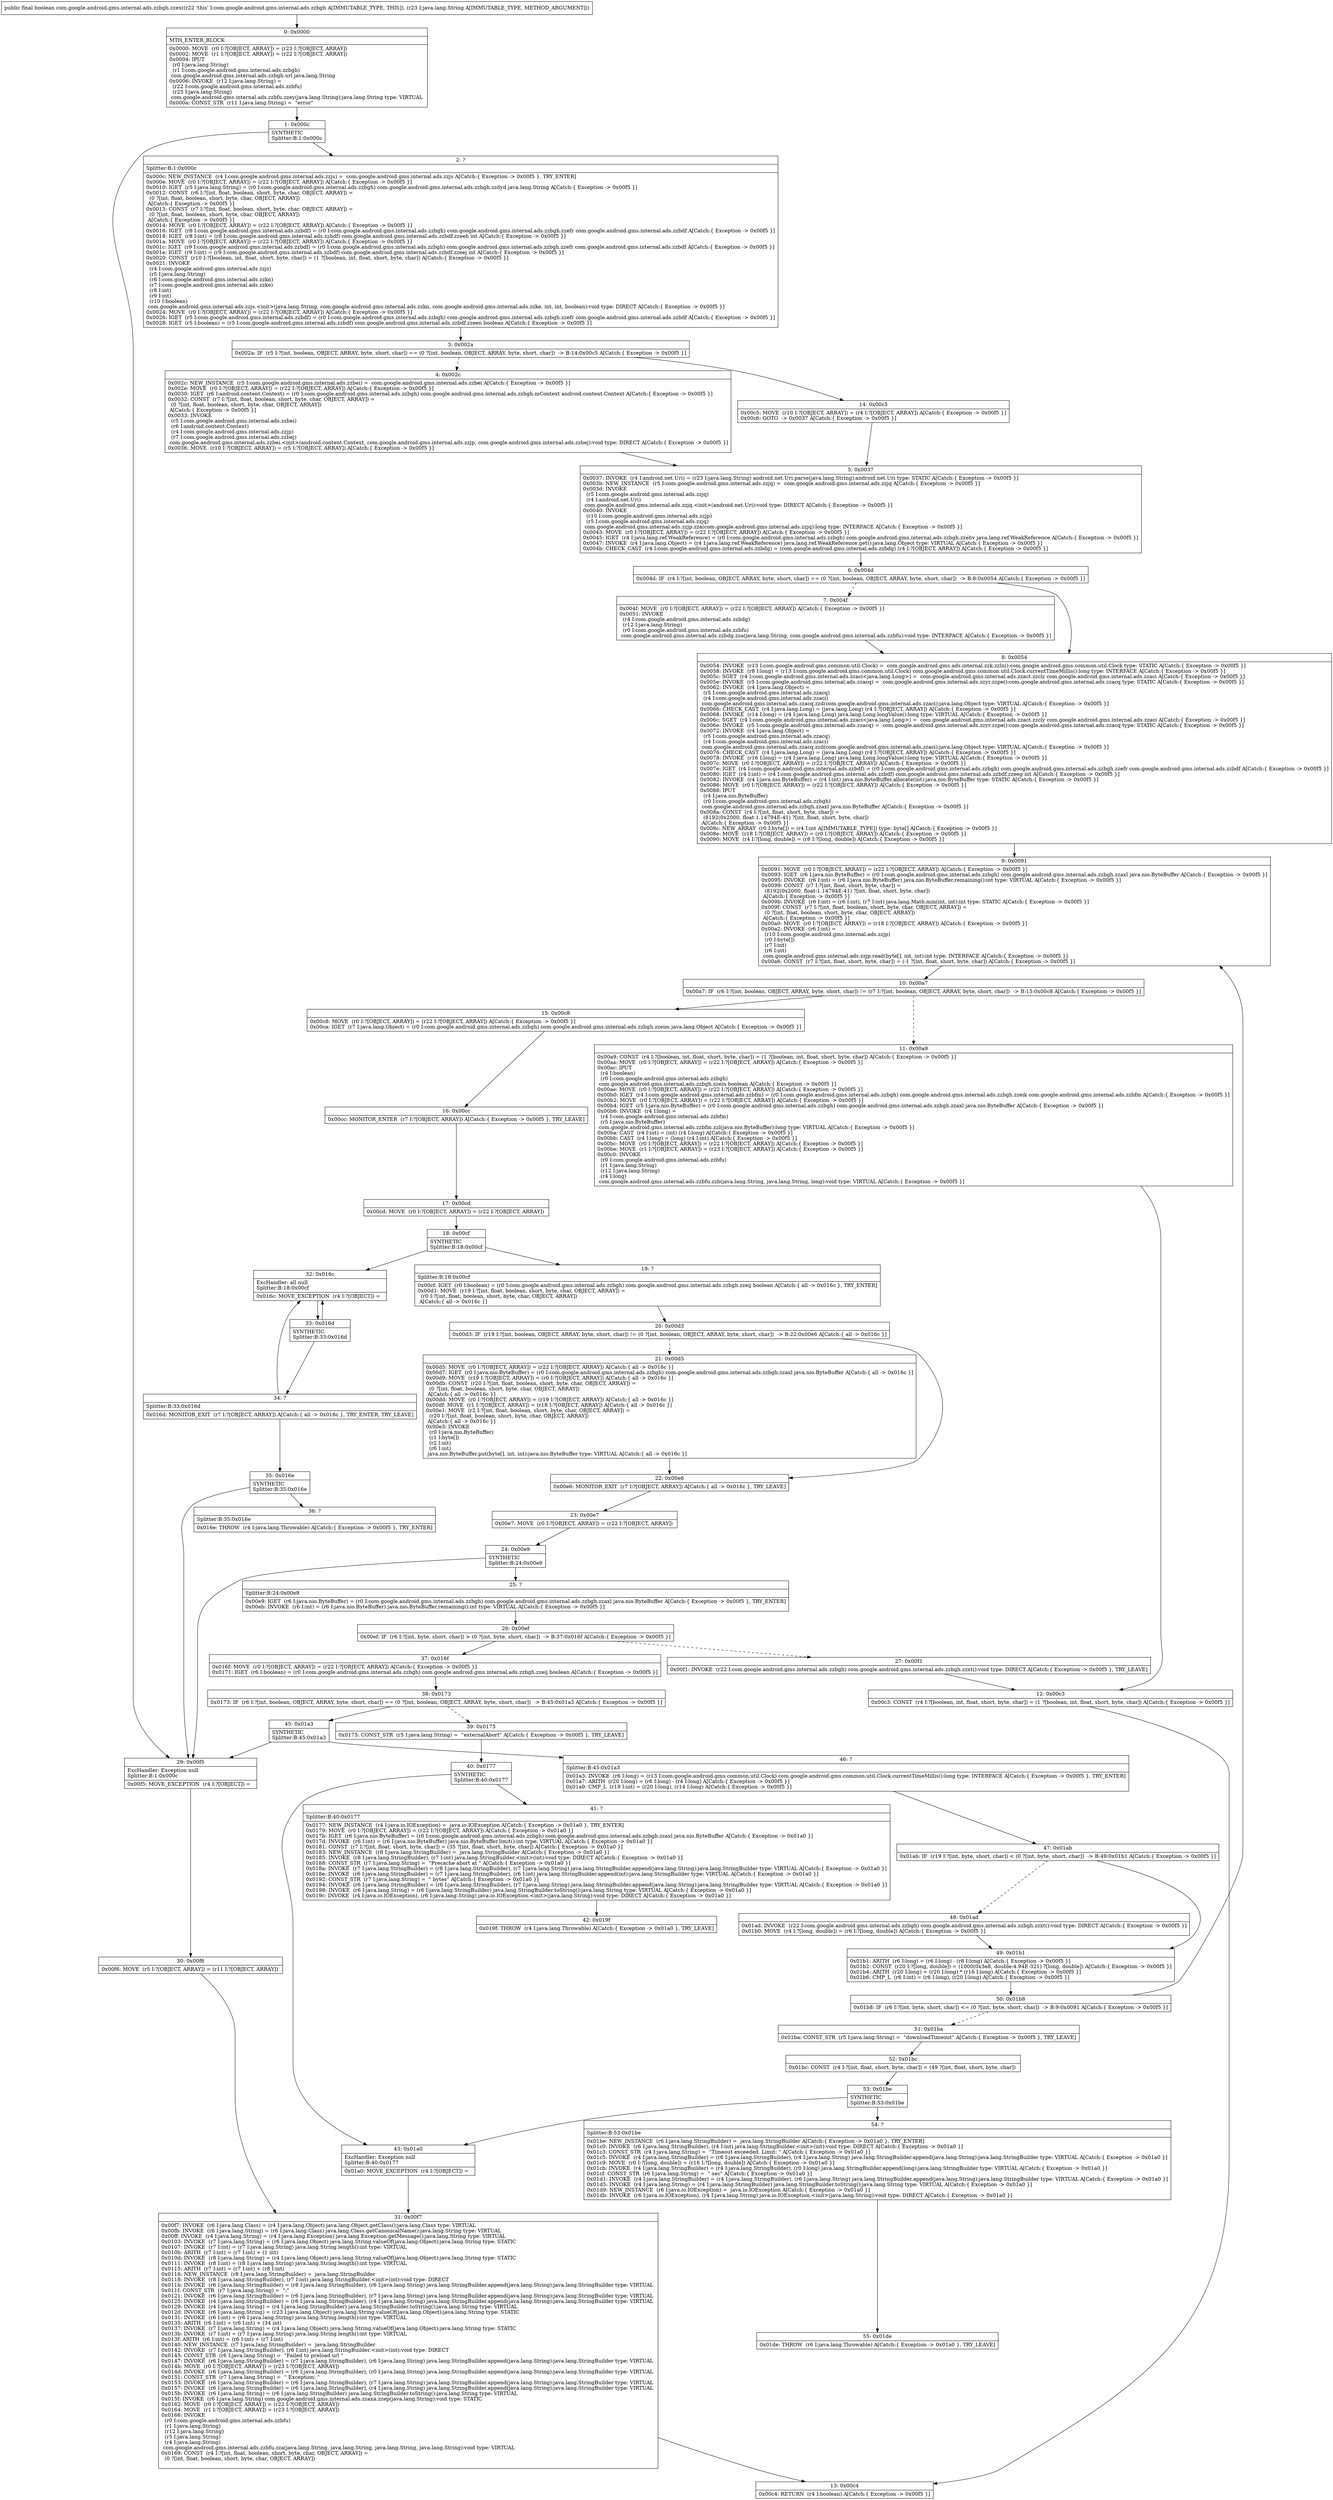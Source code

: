 digraph "CFG forcom.google.android.gms.internal.ads.zzbgh.zzex(Ljava\/lang\/String;)Z" {
Node_0 [shape=record,label="{0\:\ 0x0000|MTH_ENTER_BLOCK\l|0x0000: MOVE  (r0 I:?[OBJECT, ARRAY]) = (r23 I:?[OBJECT, ARRAY]) \l0x0002: MOVE  (r1 I:?[OBJECT, ARRAY]) = (r22 I:?[OBJECT, ARRAY]) \l0x0004: IPUT  \l  (r0 I:java.lang.String)\l  (r1 I:com.google.android.gms.internal.ads.zzbgh)\l com.google.android.gms.internal.ads.zzbgh.url java.lang.String \l0x0006: INVOKE  (r12 I:java.lang.String) = \l  (r22 I:com.google.android.gms.internal.ads.zzbfu)\l  (r23 I:java.lang.String)\l com.google.android.gms.internal.ads.zzbfu.zzey(java.lang.String):java.lang.String type: VIRTUAL \l0x000a: CONST_STR  (r11 I:java.lang.String) =  \"error\" \l}"];
Node_1 [shape=record,label="{1\:\ 0x000c|SYNTHETIC\lSplitter:B:1:0x000c\l}"];
Node_2 [shape=record,label="{2\:\ ?|Splitter:B:1:0x000c\l|0x000c: NEW_INSTANCE  (r4 I:com.google.android.gms.internal.ads.zzjs) =  com.google.android.gms.internal.ads.zzjs A[Catch:\{ Exception \-\> 0x00f5 \}, TRY_ENTER]\l0x000e: MOVE  (r0 I:?[OBJECT, ARRAY]) = (r22 I:?[OBJECT, ARRAY]) A[Catch:\{ Exception \-\> 0x00f5 \}]\l0x0010: IGET  (r5 I:java.lang.String) = (r0 I:com.google.android.gms.internal.ads.zzbgh) com.google.android.gms.internal.ads.zzbgh.zzdyd java.lang.String A[Catch:\{ Exception \-\> 0x00f5 \}]\l0x0012: CONST  (r6 I:?[int, float, boolean, short, byte, char, OBJECT, ARRAY]) = \l  (0 ?[int, float, boolean, short, byte, char, OBJECT, ARRAY])\l A[Catch:\{ Exception \-\> 0x00f5 \}]\l0x0013: CONST  (r7 I:?[int, float, boolean, short, byte, char, OBJECT, ARRAY]) = \l  (0 ?[int, float, boolean, short, byte, char, OBJECT, ARRAY])\l A[Catch:\{ Exception \-\> 0x00f5 \}]\l0x0014: MOVE  (r0 I:?[OBJECT, ARRAY]) = (r22 I:?[OBJECT, ARRAY]) A[Catch:\{ Exception \-\> 0x00f5 \}]\l0x0016: IGET  (r8 I:com.google.android.gms.internal.ads.zzbdf) = (r0 I:com.google.android.gms.internal.ads.zzbgh) com.google.android.gms.internal.ads.zzbgh.zzefr com.google.android.gms.internal.ads.zzbdf A[Catch:\{ Exception \-\> 0x00f5 \}]\l0x0018: IGET  (r8 I:int) = (r8 I:com.google.android.gms.internal.ads.zzbdf) com.google.android.gms.internal.ads.zzbdf.zzeeh int A[Catch:\{ Exception \-\> 0x00f5 \}]\l0x001a: MOVE  (r0 I:?[OBJECT, ARRAY]) = (r22 I:?[OBJECT, ARRAY]) A[Catch:\{ Exception \-\> 0x00f5 \}]\l0x001c: IGET  (r9 I:com.google.android.gms.internal.ads.zzbdf) = (r0 I:com.google.android.gms.internal.ads.zzbgh) com.google.android.gms.internal.ads.zzbgh.zzefr com.google.android.gms.internal.ads.zzbdf A[Catch:\{ Exception \-\> 0x00f5 \}]\l0x001e: IGET  (r9 I:int) = (r9 I:com.google.android.gms.internal.ads.zzbdf) com.google.android.gms.internal.ads.zzbdf.zzeej int A[Catch:\{ Exception \-\> 0x00f5 \}]\l0x0020: CONST  (r10 I:?[boolean, int, float, short, byte, char]) = (1 ?[boolean, int, float, short, byte, char]) A[Catch:\{ Exception \-\> 0x00f5 \}]\l0x0021: INVOKE  \l  (r4 I:com.google.android.gms.internal.ads.zzjs)\l  (r5 I:java.lang.String)\l  (r6 I:com.google.android.gms.internal.ads.zzkn)\l  (r7 I:com.google.android.gms.internal.ads.zzke)\l  (r8 I:int)\l  (r9 I:int)\l  (r10 I:boolean)\l com.google.android.gms.internal.ads.zzjs.\<init\>(java.lang.String, com.google.android.gms.internal.ads.zzkn, com.google.android.gms.internal.ads.zzke, int, int, boolean):void type: DIRECT A[Catch:\{ Exception \-\> 0x00f5 \}]\l0x0024: MOVE  (r0 I:?[OBJECT, ARRAY]) = (r22 I:?[OBJECT, ARRAY]) A[Catch:\{ Exception \-\> 0x00f5 \}]\l0x0026: IGET  (r5 I:com.google.android.gms.internal.ads.zzbdf) = (r0 I:com.google.android.gms.internal.ads.zzbgh) com.google.android.gms.internal.ads.zzbgh.zzefr com.google.android.gms.internal.ads.zzbdf A[Catch:\{ Exception \-\> 0x00f5 \}]\l0x0028: IGET  (r5 I:boolean) = (r5 I:com.google.android.gms.internal.ads.zzbdf) com.google.android.gms.internal.ads.zzbdf.zzeen boolean A[Catch:\{ Exception \-\> 0x00f5 \}]\l}"];
Node_3 [shape=record,label="{3\:\ 0x002a|0x002a: IF  (r5 I:?[int, boolean, OBJECT, ARRAY, byte, short, char]) == (0 ?[int, boolean, OBJECT, ARRAY, byte, short, char])  \-\> B:14:0x00c5 A[Catch:\{ Exception \-\> 0x00f5 \}]\l}"];
Node_4 [shape=record,label="{4\:\ 0x002c|0x002c: NEW_INSTANCE  (r5 I:com.google.android.gms.internal.ads.zzbei) =  com.google.android.gms.internal.ads.zzbei A[Catch:\{ Exception \-\> 0x00f5 \}]\l0x002e: MOVE  (r0 I:?[OBJECT, ARRAY]) = (r22 I:?[OBJECT, ARRAY]) A[Catch:\{ Exception \-\> 0x00f5 \}]\l0x0030: IGET  (r6 I:android.content.Context) = (r0 I:com.google.android.gms.internal.ads.zzbgh) com.google.android.gms.internal.ads.zzbgh.mContext android.content.Context A[Catch:\{ Exception \-\> 0x00f5 \}]\l0x0032: CONST  (r7 I:?[int, float, boolean, short, byte, char, OBJECT, ARRAY]) = \l  (0 ?[int, float, boolean, short, byte, char, OBJECT, ARRAY])\l A[Catch:\{ Exception \-\> 0x00f5 \}]\l0x0033: INVOKE  \l  (r5 I:com.google.android.gms.internal.ads.zzbei)\l  (r6 I:android.content.Context)\l  (r4 I:com.google.android.gms.internal.ads.zzjp)\l  (r7 I:com.google.android.gms.internal.ads.zzbej)\l com.google.android.gms.internal.ads.zzbei.\<init\>(android.content.Context, com.google.android.gms.internal.ads.zzjp, com.google.android.gms.internal.ads.zzbej):void type: DIRECT A[Catch:\{ Exception \-\> 0x00f5 \}]\l0x0036: MOVE  (r10 I:?[OBJECT, ARRAY]) = (r5 I:?[OBJECT, ARRAY]) A[Catch:\{ Exception \-\> 0x00f5 \}]\l}"];
Node_5 [shape=record,label="{5\:\ 0x0037|0x0037: INVOKE  (r4 I:android.net.Uri) = (r23 I:java.lang.String) android.net.Uri.parse(java.lang.String):android.net.Uri type: STATIC A[Catch:\{ Exception \-\> 0x00f5 \}]\l0x003b: NEW_INSTANCE  (r5 I:com.google.android.gms.internal.ads.zzjq) =  com.google.android.gms.internal.ads.zzjq A[Catch:\{ Exception \-\> 0x00f5 \}]\l0x003d: INVOKE  \l  (r5 I:com.google.android.gms.internal.ads.zzjq)\l  (r4 I:android.net.Uri)\l com.google.android.gms.internal.ads.zzjq.\<init\>(android.net.Uri):void type: DIRECT A[Catch:\{ Exception \-\> 0x00f5 \}]\l0x0040: INVOKE  \l  (r10 I:com.google.android.gms.internal.ads.zzjp)\l  (r5 I:com.google.android.gms.internal.ads.zzjq)\l com.google.android.gms.internal.ads.zzjp.zza(com.google.android.gms.internal.ads.zzjq):long type: INTERFACE A[Catch:\{ Exception \-\> 0x00f5 \}]\l0x0043: MOVE  (r0 I:?[OBJECT, ARRAY]) = (r22 I:?[OBJECT, ARRAY]) A[Catch:\{ Exception \-\> 0x00f5 \}]\l0x0045: IGET  (r4 I:java.lang.ref.WeakReference) = (r0 I:com.google.android.gms.internal.ads.zzbgh) com.google.android.gms.internal.ads.zzbgh.zzehv java.lang.ref.WeakReference A[Catch:\{ Exception \-\> 0x00f5 \}]\l0x0047: INVOKE  (r4 I:java.lang.Object) = (r4 I:java.lang.ref.WeakReference) java.lang.ref.WeakReference.get():java.lang.Object type: VIRTUAL A[Catch:\{ Exception \-\> 0x00f5 \}]\l0x004b: CHECK_CAST  (r4 I:com.google.android.gms.internal.ads.zzbdg) = (com.google.android.gms.internal.ads.zzbdg) (r4 I:?[OBJECT, ARRAY]) A[Catch:\{ Exception \-\> 0x00f5 \}]\l}"];
Node_6 [shape=record,label="{6\:\ 0x004d|0x004d: IF  (r4 I:?[int, boolean, OBJECT, ARRAY, byte, short, char]) == (0 ?[int, boolean, OBJECT, ARRAY, byte, short, char])  \-\> B:8:0x0054 A[Catch:\{ Exception \-\> 0x00f5 \}]\l}"];
Node_7 [shape=record,label="{7\:\ 0x004f|0x004f: MOVE  (r0 I:?[OBJECT, ARRAY]) = (r22 I:?[OBJECT, ARRAY]) A[Catch:\{ Exception \-\> 0x00f5 \}]\l0x0051: INVOKE  \l  (r4 I:com.google.android.gms.internal.ads.zzbdg)\l  (r12 I:java.lang.String)\l  (r0 I:com.google.android.gms.internal.ads.zzbfu)\l com.google.android.gms.internal.ads.zzbdg.zza(java.lang.String, com.google.android.gms.internal.ads.zzbfu):void type: INTERFACE A[Catch:\{ Exception \-\> 0x00f5 \}]\l}"];
Node_8 [shape=record,label="{8\:\ 0x0054|0x0054: INVOKE  (r13 I:com.google.android.gms.common.util.Clock) =  com.google.android.gms.ads.internal.zzk.zzln():com.google.android.gms.common.util.Clock type: STATIC A[Catch:\{ Exception \-\> 0x00f5 \}]\l0x0058: INVOKE  (r8 I:long) = (r13 I:com.google.android.gms.common.util.Clock) com.google.android.gms.common.util.Clock.currentTimeMillis():long type: INTERFACE A[Catch:\{ Exception \-\> 0x00f5 \}]\l0x005c: SGET  (r4 I:com.google.android.gms.internal.ads.zzaci\<java.lang.Long\>) =  com.google.android.gms.internal.ads.zzact.zzclz com.google.android.gms.internal.ads.zzaci A[Catch:\{ Exception \-\> 0x00f5 \}]\l0x005e: INVOKE  (r5 I:com.google.android.gms.internal.ads.zzacq) =  com.google.android.gms.internal.ads.zzyr.zzpe():com.google.android.gms.internal.ads.zzacq type: STATIC A[Catch:\{ Exception \-\> 0x00f5 \}]\l0x0062: INVOKE  (r4 I:java.lang.Object) = \l  (r5 I:com.google.android.gms.internal.ads.zzacq)\l  (r4 I:com.google.android.gms.internal.ads.zzaci)\l com.google.android.gms.internal.ads.zzacq.zzd(com.google.android.gms.internal.ads.zzaci):java.lang.Object type: VIRTUAL A[Catch:\{ Exception \-\> 0x00f5 \}]\l0x0066: CHECK_CAST  (r4 I:java.lang.Long) = (java.lang.Long) (r4 I:?[OBJECT, ARRAY]) A[Catch:\{ Exception \-\> 0x00f5 \}]\l0x0068: INVOKE  (r14 I:long) = (r4 I:java.lang.Long) java.lang.Long.longValue():long type: VIRTUAL A[Catch:\{ Exception \-\> 0x00f5 \}]\l0x006c: SGET  (r4 I:com.google.android.gms.internal.ads.zzaci\<java.lang.Long\>) =  com.google.android.gms.internal.ads.zzact.zzcly com.google.android.gms.internal.ads.zzaci A[Catch:\{ Exception \-\> 0x00f5 \}]\l0x006e: INVOKE  (r5 I:com.google.android.gms.internal.ads.zzacq) =  com.google.android.gms.internal.ads.zzyr.zzpe():com.google.android.gms.internal.ads.zzacq type: STATIC A[Catch:\{ Exception \-\> 0x00f5 \}]\l0x0072: INVOKE  (r4 I:java.lang.Object) = \l  (r5 I:com.google.android.gms.internal.ads.zzacq)\l  (r4 I:com.google.android.gms.internal.ads.zzaci)\l com.google.android.gms.internal.ads.zzacq.zzd(com.google.android.gms.internal.ads.zzaci):java.lang.Object type: VIRTUAL A[Catch:\{ Exception \-\> 0x00f5 \}]\l0x0076: CHECK_CAST  (r4 I:java.lang.Long) = (java.lang.Long) (r4 I:?[OBJECT, ARRAY]) A[Catch:\{ Exception \-\> 0x00f5 \}]\l0x0078: INVOKE  (r16 I:long) = (r4 I:java.lang.Long) java.lang.Long.longValue():long type: VIRTUAL A[Catch:\{ Exception \-\> 0x00f5 \}]\l0x007c: MOVE  (r0 I:?[OBJECT, ARRAY]) = (r22 I:?[OBJECT, ARRAY]) A[Catch:\{ Exception \-\> 0x00f5 \}]\l0x007e: IGET  (r4 I:com.google.android.gms.internal.ads.zzbdf) = (r0 I:com.google.android.gms.internal.ads.zzbgh) com.google.android.gms.internal.ads.zzbgh.zzefr com.google.android.gms.internal.ads.zzbdf A[Catch:\{ Exception \-\> 0x00f5 \}]\l0x0080: IGET  (r4 I:int) = (r4 I:com.google.android.gms.internal.ads.zzbdf) com.google.android.gms.internal.ads.zzbdf.zzeeg int A[Catch:\{ Exception \-\> 0x00f5 \}]\l0x0082: INVOKE  (r4 I:java.nio.ByteBuffer) = (r4 I:int) java.nio.ByteBuffer.allocate(int):java.nio.ByteBuffer type: STATIC A[Catch:\{ Exception \-\> 0x00f5 \}]\l0x0086: MOVE  (r0 I:?[OBJECT, ARRAY]) = (r22 I:?[OBJECT, ARRAY]) A[Catch:\{ Exception \-\> 0x00f5 \}]\l0x0088: IPUT  \l  (r4 I:java.nio.ByteBuffer)\l  (r0 I:com.google.android.gms.internal.ads.zzbgh)\l com.google.android.gms.internal.ads.zzbgh.zzaxl java.nio.ByteBuffer A[Catch:\{ Exception \-\> 0x00f5 \}]\l0x008a: CONST  (r4 I:?[int, float, short, byte, char]) = \l  (8192(0x2000, float:1.14794E\-41) ?[int, float, short, byte, char])\l A[Catch:\{ Exception \-\> 0x00f5 \}]\l0x008c: NEW_ARRAY  (r0 I:byte[]) = (r4 I:int A[IMMUTABLE_TYPE]) type: byte[] A[Catch:\{ Exception \-\> 0x00f5 \}]\l0x008e: MOVE  (r18 I:?[OBJECT, ARRAY]) = (r0 I:?[OBJECT, ARRAY]) A[Catch:\{ Exception \-\> 0x00f5 \}]\l0x0090: MOVE  (r4 I:?[long, double]) = (r8 I:?[long, double]) A[Catch:\{ Exception \-\> 0x00f5 \}]\l}"];
Node_9 [shape=record,label="{9\:\ 0x0091|0x0091: MOVE  (r0 I:?[OBJECT, ARRAY]) = (r22 I:?[OBJECT, ARRAY]) A[Catch:\{ Exception \-\> 0x00f5 \}]\l0x0093: IGET  (r6 I:java.nio.ByteBuffer) = (r0 I:com.google.android.gms.internal.ads.zzbgh) com.google.android.gms.internal.ads.zzbgh.zzaxl java.nio.ByteBuffer A[Catch:\{ Exception \-\> 0x00f5 \}]\l0x0095: INVOKE  (r6 I:int) = (r6 I:java.nio.ByteBuffer) java.nio.ByteBuffer.remaining():int type: VIRTUAL A[Catch:\{ Exception \-\> 0x00f5 \}]\l0x0099: CONST  (r7 I:?[int, float, short, byte, char]) = \l  (8192(0x2000, float:1.14794E\-41) ?[int, float, short, byte, char])\l A[Catch:\{ Exception \-\> 0x00f5 \}]\l0x009b: INVOKE  (r6 I:int) = (r6 I:int), (r7 I:int) java.lang.Math.min(int, int):int type: STATIC A[Catch:\{ Exception \-\> 0x00f5 \}]\l0x009f: CONST  (r7 I:?[int, float, boolean, short, byte, char, OBJECT, ARRAY]) = \l  (0 ?[int, float, boolean, short, byte, char, OBJECT, ARRAY])\l A[Catch:\{ Exception \-\> 0x00f5 \}]\l0x00a0: MOVE  (r0 I:?[OBJECT, ARRAY]) = (r18 I:?[OBJECT, ARRAY]) A[Catch:\{ Exception \-\> 0x00f5 \}]\l0x00a2: INVOKE  (r6 I:int) = \l  (r10 I:com.google.android.gms.internal.ads.zzjp)\l  (r0 I:byte[])\l  (r7 I:int)\l  (r6 I:int)\l com.google.android.gms.internal.ads.zzjp.read(byte[], int, int):int type: INTERFACE A[Catch:\{ Exception \-\> 0x00f5 \}]\l0x00a6: CONST  (r7 I:?[int, float, short, byte, char]) = (\-1 ?[int, float, short, byte, char]) A[Catch:\{ Exception \-\> 0x00f5 \}]\l}"];
Node_10 [shape=record,label="{10\:\ 0x00a7|0x00a7: IF  (r6 I:?[int, boolean, OBJECT, ARRAY, byte, short, char]) != (r7 I:?[int, boolean, OBJECT, ARRAY, byte, short, char])  \-\> B:15:0x00c8 A[Catch:\{ Exception \-\> 0x00f5 \}]\l}"];
Node_11 [shape=record,label="{11\:\ 0x00a9|0x00a9: CONST  (r4 I:?[boolean, int, float, short, byte, char]) = (1 ?[boolean, int, float, short, byte, char]) A[Catch:\{ Exception \-\> 0x00f5 \}]\l0x00aa: MOVE  (r0 I:?[OBJECT, ARRAY]) = (r22 I:?[OBJECT, ARRAY]) A[Catch:\{ Exception \-\> 0x00f5 \}]\l0x00ac: IPUT  \l  (r4 I:boolean)\l  (r0 I:com.google.android.gms.internal.ads.zzbgh)\l com.google.android.gms.internal.ads.zzbgh.zzein boolean A[Catch:\{ Exception \-\> 0x00f5 \}]\l0x00ae: MOVE  (r0 I:?[OBJECT, ARRAY]) = (r22 I:?[OBJECT, ARRAY]) A[Catch:\{ Exception \-\> 0x00f5 \}]\l0x00b0: IGET  (r4 I:com.google.android.gms.internal.ads.zzbfm) = (r0 I:com.google.android.gms.internal.ads.zzbgh) com.google.android.gms.internal.ads.zzbgh.zzeik com.google.android.gms.internal.ads.zzbfm A[Catch:\{ Exception \-\> 0x00f5 \}]\l0x00b2: MOVE  (r0 I:?[OBJECT, ARRAY]) = (r22 I:?[OBJECT, ARRAY]) A[Catch:\{ Exception \-\> 0x00f5 \}]\l0x00b4: IGET  (r5 I:java.nio.ByteBuffer) = (r0 I:com.google.android.gms.internal.ads.zzbgh) com.google.android.gms.internal.ads.zzbgh.zzaxl java.nio.ByteBuffer A[Catch:\{ Exception \-\> 0x00f5 \}]\l0x00b6: INVOKE  (r4 I:long) = \l  (r4 I:com.google.android.gms.internal.ads.zzbfm)\l  (r5 I:java.nio.ByteBuffer)\l com.google.android.gms.internal.ads.zzbfm.zzl(java.nio.ByteBuffer):long type: VIRTUAL A[Catch:\{ Exception \-\> 0x00f5 \}]\l0x00ba: CAST  (r4 I:int) = (int) (r4 I:long) A[Catch:\{ Exception \-\> 0x00f5 \}]\l0x00bb: CAST  (r4 I:long) = (long) (r4 I:int) A[Catch:\{ Exception \-\> 0x00f5 \}]\l0x00bc: MOVE  (r0 I:?[OBJECT, ARRAY]) = (r22 I:?[OBJECT, ARRAY]) A[Catch:\{ Exception \-\> 0x00f5 \}]\l0x00be: MOVE  (r1 I:?[OBJECT, ARRAY]) = (r23 I:?[OBJECT, ARRAY]) A[Catch:\{ Exception \-\> 0x00f5 \}]\l0x00c0: INVOKE  \l  (r0 I:com.google.android.gms.internal.ads.zzbfu)\l  (r1 I:java.lang.String)\l  (r12 I:java.lang.String)\l  (r4 I:long)\l com.google.android.gms.internal.ads.zzbfu.zzb(java.lang.String, java.lang.String, long):void type: VIRTUAL A[Catch:\{ Exception \-\> 0x00f5 \}]\l}"];
Node_12 [shape=record,label="{12\:\ 0x00c3|0x00c3: CONST  (r4 I:?[boolean, int, float, short, byte, char]) = (1 ?[boolean, int, float, short, byte, char]) A[Catch:\{ Exception \-\> 0x00f5 \}]\l}"];
Node_13 [shape=record,label="{13\:\ 0x00c4|0x00c4: RETURN  (r4 I:boolean) A[Catch:\{ Exception \-\> 0x00f5 \}]\l}"];
Node_14 [shape=record,label="{14\:\ 0x00c5|0x00c5: MOVE  (r10 I:?[OBJECT, ARRAY]) = (r4 I:?[OBJECT, ARRAY]) A[Catch:\{ Exception \-\> 0x00f5 \}]\l0x00c6: GOTO  \-\> 0x0037 A[Catch:\{ Exception \-\> 0x00f5 \}]\l}"];
Node_15 [shape=record,label="{15\:\ 0x00c8|0x00c8: MOVE  (r0 I:?[OBJECT, ARRAY]) = (r22 I:?[OBJECT, ARRAY]) A[Catch:\{ Exception \-\> 0x00f5 \}]\l0x00ca: IGET  (r7 I:java.lang.Object) = (r0 I:com.google.android.gms.internal.ads.zzbgh) com.google.android.gms.internal.ads.zzbgh.zzeim java.lang.Object A[Catch:\{ Exception \-\> 0x00f5 \}]\l}"];
Node_16 [shape=record,label="{16\:\ 0x00cc|0x00cc: MONITOR_ENTER  (r7 I:?[OBJECT, ARRAY]) A[Catch:\{ Exception \-\> 0x00f5 \}, TRY_LEAVE]\l}"];
Node_17 [shape=record,label="{17\:\ 0x00cd|0x00cd: MOVE  (r0 I:?[OBJECT, ARRAY]) = (r22 I:?[OBJECT, ARRAY]) \l}"];
Node_18 [shape=record,label="{18\:\ 0x00cf|SYNTHETIC\lSplitter:B:18:0x00cf\l}"];
Node_19 [shape=record,label="{19\:\ ?|Splitter:B:18:0x00cf\l|0x00cf: IGET  (r0 I:boolean) = (r0 I:com.google.android.gms.internal.ads.zzbgh) com.google.android.gms.internal.ads.zzbgh.zzeij boolean A[Catch:\{ all \-\> 0x016c \}, TRY_ENTER]\l0x00d1: MOVE  (r19 I:?[int, float, boolean, short, byte, char, OBJECT, ARRAY]) = \l  (r0 I:?[int, float, boolean, short, byte, char, OBJECT, ARRAY])\l A[Catch:\{ all \-\> 0x016c \}]\l}"];
Node_20 [shape=record,label="{20\:\ 0x00d3|0x00d3: IF  (r19 I:?[int, boolean, OBJECT, ARRAY, byte, short, char]) != (0 ?[int, boolean, OBJECT, ARRAY, byte, short, char])  \-\> B:22:0x00e6 A[Catch:\{ all \-\> 0x016c \}]\l}"];
Node_21 [shape=record,label="{21\:\ 0x00d5|0x00d5: MOVE  (r0 I:?[OBJECT, ARRAY]) = (r22 I:?[OBJECT, ARRAY]) A[Catch:\{ all \-\> 0x016c \}]\l0x00d7: IGET  (r0 I:java.nio.ByteBuffer) = (r0 I:com.google.android.gms.internal.ads.zzbgh) com.google.android.gms.internal.ads.zzbgh.zzaxl java.nio.ByteBuffer A[Catch:\{ all \-\> 0x016c \}]\l0x00d9: MOVE  (r19 I:?[OBJECT, ARRAY]) = (r0 I:?[OBJECT, ARRAY]) A[Catch:\{ all \-\> 0x016c \}]\l0x00db: CONST  (r20 I:?[int, float, boolean, short, byte, char, OBJECT, ARRAY]) = \l  (0 ?[int, float, boolean, short, byte, char, OBJECT, ARRAY])\l A[Catch:\{ all \-\> 0x016c \}]\l0x00dd: MOVE  (r0 I:?[OBJECT, ARRAY]) = (r19 I:?[OBJECT, ARRAY]) A[Catch:\{ all \-\> 0x016c \}]\l0x00df: MOVE  (r1 I:?[OBJECT, ARRAY]) = (r18 I:?[OBJECT, ARRAY]) A[Catch:\{ all \-\> 0x016c \}]\l0x00e1: MOVE  (r2 I:?[int, float, boolean, short, byte, char, OBJECT, ARRAY]) = \l  (r20 I:?[int, float, boolean, short, byte, char, OBJECT, ARRAY])\l A[Catch:\{ all \-\> 0x016c \}]\l0x00e3: INVOKE  \l  (r0 I:java.nio.ByteBuffer)\l  (r1 I:byte[])\l  (r2 I:int)\l  (r6 I:int)\l java.nio.ByteBuffer.put(byte[], int, int):java.nio.ByteBuffer type: VIRTUAL A[Catch:\{ all \-\> 0x016c \}]\l}"];
Node_22 [shape=record,label="{22\:\ 0x00e6|0x00e6: MONITOR_EXIT  (r7 I:?[OBJECT, ARRAY]) A[Catch:\{ all \-\> 0x016c \}, TRY_LEAVE]\l}"];
Node_23 [shape=record,label="{23\:\ 0x00e7|0x00e7: MOVE  (r0 I:?[OBJECT, ARRAY]) = (r22 I:?[OBJECT, ARRAY]) \l}"];
Node_24 [shape=record,label="{24\:\ 0x00e9|SYNTHETIC\lSplitter:B:24:0x00e9\l}"];
Node_25 [shape=record,label="{25\:\ ?|Splitter:B:24:0x00e9\l|0x00e9: IGET  (r6 I:java.nio.ByteBuffer) = (r0 I:com.google.android.gms.internal.ads.zzbgh) com.google.android.gms.internal.ads.zzbgh.zzaxl java.nio.ByteBuffer A[Catch:\{ Exception \-\> 0x00f5 \}, TRY_ENTER]\l0x00eb: INVOKE  (r6 I:int) = (r6 I:java.nio.ByteBuffer) java.nio.ByteBuffer.remaining():int type: VIRTUAL A[Catch:\{ Exception \-\> 0x00f5 \}]\l}"];
Node_26 [shape=record,label="{26\:\ 0x00ef|0x00ef: IF  (r6 I:?[int, byte, short, char]) \> (0 ?[int, byte, short, char])  \-\> B:37:0x016f A[Catch:\{ Exception \-\> 0x00f5 \}]\l}"];
Node_27 [shape=record,label="{27\:\ 0x00f1|0x00f1: INVOKE  (r22 I:com.google.android.gms.internal.ads.zzbgh) com.google.android.gms.internal.ads.zzbgh.zzxt():void type: DIRECT A[Catch:\{ Exception \-\> 0x00f5 \}, TRY_LEAVE]\l}"];
Node_29 [shape=record,label="{29\:\ 0x00f5|ExcHandler: Exception null\lSplitter:B:1:0x000c\l|0x00f5: MOVE_EXCEPTION  (r4 I:?[OBJECT]) =  \l}"];
Node_30 [shape=record,label="{30\:\ 0x00f6|0x00f6: MOVE  (r5 I:?[OBJECT, ARRAY]) = (r11 I:?[OBJECT, ARRAY]) \l}"];
Node_31 [shape=record,label="{31\:\ 0x00f7|0x00f7: INVOKE  (r6 I:java.lang.Class) = (r4 I:java.lang.Object) java.lang.Object.getClass():java.lang.Class type: VIRTUAL \l0x00fb: INVOKE  (r6 I:java.lang.String) = (r6 I:java.lang.Class) java.lang.Class.getCanonicalName():java.lang.String type: VIRTUAL \l0x00ff: INVOKE  (r4 I:java.lang.String) = (r4 I:java.lang.Exception) java.lang.Exception.getMessage():java.lang.String type: VIRTUAL \l0x0103: INVOKE  (r7 I:java.lang.String) = (r6 I:java.lang.Object) java.lang.String.valueOf(java.lang.Object):java.lang.String type: STATIC \l0x0107: INVOKE  (r7 I:int) = (r7 I:java.lang.String) java.lang.String.length():int type: VIRTUAL \l0x010b: ARITH  (r7 I:int) = (r7 I:int) + (1 int) \l0x010d: INVOKE  (r8 I:java.lang.String) = (r4 I:java.lang.Object) java.lang.String.valueOf(java.lang.Object):java.lang.String type: STATIC \l0x0111: INVOKE  (r8 I:int) = (r8 I:java.lang.String) java.lang.String.length():int type: VIRTUAL \l0x0115: ARITH  (r7 I:int) = (r7 I:int) + (r8 I:int) \l0x0116: NEW_INSTANCE  (r8 I:java.lang.StringBuilder) =  java.lang.StringBuilder \l0x0118: INVOKE  (r8 I:java.lang.StringBuilder), (r7 I:int) java.lang.StringBuilder.\<init\>(int):void type: DIRECT \l0x011b: INVOKE  (r6 I:java.lang.StringBuilder) = (r8 I:java.lang.StringBuilder), (r6 I:java.lang.String) java.lang.StringBuilder.append(java.lang.String):java.lang.StringBuilder type: VIRTUAL \l0x011f: CONST_STR  (r7 I:java.lang.String) =  \":\" \l0x0121: INVOKE  (r6 I:java.lang.StringBuilder) = (r6 I:java.lang.StringBuilder), (r7 I:java.lang.String) java.lang.StringBuilder.append(java.lang.String):java.lang.StringBuilder type: VIRTUAL \l0x0125: INVOKE  (r4 I:java.lang.StringBuilder) = (r6 I:java.lang.StringBuilder), (r4 I:java.lang.String) java.lang.StringBuilder.append(java.lang.String):java.lang.StringBuilder type: VIRTUAL \l0x0129: INVOKE  (r4 I:java.lang.String) = (r4 I:java.lang.StringBuilder) java.lang.StringBuilder.toString():java.lang.String type: VIRTUAL \l0x012d: INVOKE  (r6 I:java.lang.String) = (r23 I:java.lang.Object) java.lang.String.valueOf(java.lang.Object):java.lang.String type: STATIC \l0x0131: INVOKE  (r6 I:int) = (r6 I:java.lang.String) java.lang.String.length():int type: VIRTUAL \l0x0135: ARITH  (r6 I:int) = (r6 I:int) + (34 int) \l0x0137: INVOKE  (r7 I:java.lang.String) = (r4 I:java.lang.Object) java.lang.String.valueOf(java.lang.Object):java.lang.String type: STATIC \l0x013b: INVOKE  (r7 I:int) = (r7 I:java.lang.String) java.lang.String.length():int type: VIRTUAL \l0x013f: ARITH  (r6 I:int) = (r6 I:int) + (r7 I:int) \l0x0140: NEW_INSTANCE  (r7 I:java.lang.StringBuilder) =  java.lang.StringBuilder \l0x0142: INVOKE  (r7 I:java.lang.StringBuilder), (r6 I:int) java.lang.StringBuilder.\<init\>(int):void type: DIRECT \l0x0145: CONST_STR  (r6 I:java.lang.String) =  \"Failed to preload url \" \l0x0147: INVOKE  (r6 I:java.lang.StringBuilder) = (r7 I:java.lang.StringBuilder), (r6 I:java.lang.String) java.lang.StringBuilder.append(java.lang.String):java.lang.StringBuilder type: VIRTUAL \l0x014b: MOVE  (r0 I:?[OBJECT, ARRAY]) = (r23 I:?[OBJECT, ARRAY]) \l0x014d: INVOKE  (r6 I:java.lang.StringBuilder) = (r6 I:java.lang.StringBuilder), (r0 I:java.lang.String) java.lang.StringBuilder.append(java.lang.String):java.lang.StringBuilder type: VIRTUAL \l0x0151: CONST_STR  (r7 I:java.lang.String) =  \" Exception: \" \l0x0153: INVOKE  (r6 I:java.lang.StringBuilder) = (r6 I:java.lang.StringBuilder), (r7 I:java.lang.String) java.lang.StringBuilder.append(java.lang.String):java.lang.StringBuilder type: VIRTUAL \l0x0157: INVOKE  (r6 I:java.lang.StringBuilder) = (r6 I:java.lang.StringBuilder), (r4 I:java.lang.String) java.lang.StringBuilder.append(java.lang.String):java.lang.StringBuilder type: VIRTUAL \l0x015b: INVOKE  (r6 I:java.lang.String) = (r6 I:java.lang.StringBuilder) java.lang.StringBuilder.toString():java.lang.String type: VIRTUAL \l0x015f: INVOKE  (r6 I:java.lang.String) com.google.android.gms.internal.ads.zzaxa.zzep(java.lang.String):void type: STATIC \l0x0162: MOVE  (r0 I:?[OBJECT, ARRAY]) = (r22 I:?[OBJECT, ARRAY]) \l0x0164: MOVE  (r1 I:?[OBJECT, ARRAY]) = (r23 I:?[OBJECT, ARRAY]) \l0x0166: INVOKE  \l  (r0 I:com.google.android.gms.internal.ads.zzbfu)\l  (r1 I:java.lang.String)\l  (r12 I:java.lang.String)\l  (r5 I:java.lang.String)\l  (r4 I:java.lang.String)\l com.google.android.gms.internal.ads.zzbfu.zza(java.lang.String, java.lang.String, java.lang.String, java.lang.String):void type: VIRTUAL \l0x0169: CONST  (r4 I:?[int, float, boolean, short, byte, char, OBJECT, ARRAY]) = \l  (0 ?[int, float, boolean, short, byte, char, OBJECT, ARRAY])\l \l}"];
Node_32 [shape=record,label="{32\:\ 0x016c|ExcHandler: all null\lSplitter:B:18:0x00cf\l|0x016c: MOVE_EXCEPTION  (r4 I:?[OBJECT]) =  \l}"];
Node_33 [shape=record,label="{33\:\ 0x016d|SYNTHETIC\lSplitter:B:33:0x016d\l}"];
Node_34 [shape=record,label="{34\:\ ?|Splitter:B:33:0x016d\l|0x016d: MONITOR_EXIT  (r7 I:?[OBJECT, ARRAY]) A[Catch:\{ all \-\> 0x016c \}, TRY_ENTER, TRY_LEAVE]\l}"];
Node_35 [shape=record,label="{35\:\ 0x016e|SYNTHETIC\lSplitter:B:35:0x016e\l}"];
Node_36 [shape=record,label="{36\:\ ?|Splitter:B:35:0x016e\l|0x016e: THROW  (r4 I:java.lang.Throwable) A[Catch:\{ Exception \-\> 0x00f5 \}, TRY_ENTER]\l}"];
Node_37 [shape=record,label="{37\:\ 0x016f|0x016f: MOVE  (r0 I:?[OBJECT, ARRAY]) = (r22 I:?[OBJECT, ARRAY]) A[Catch:\{ Exception \-\> 0x00f5 \}]\l0x0171: IGET  (r6 I:boolean) = (r0 I:com.google.android.gms.internal.ads.zzbgh) com.google.android.gms.internal.ads.zzbgh.zzeij boolean A[Catch:\{ Exception \-\> 0x00f5 \}]\l}"];
Node_38 [shape=record,label="{38\:\ 0x0173|0x0173: IF  (r6 I:?[int, boolean, OBJECT, ARRAY, byte, short, char]) == (0 ?[int, boolean, OBJECT, ARRAY, byte, short, char])  \-\> B:45:0x01a3 A[Catch:\{ Exception \-\> 0x00f5 \}]\l}"];
Node_39 [shape=record,label="{39\:\ 0x0175|0x0175: CONST_STR  (r5 I:java.lang.String) =  \"externalAbort\" A[Catch:\{ Exception \-\> 0x00f5 \}, TRY_LEAVE]\l}"];
Node_40 [shape=record,label="{40\:\ 0x0177|SYNTHETIC\lSplitter:B:40:0x0177\l}"];
Node_41 [shape=record,label="{41\:\ ?|Splitter:B:40:0x0177\l|0x0177: NEW_INSTANCE  (r4 I:java.io.IOException) =  java.io.IOException A[Catch:\{ Exception \-\> 0x01a0 \}, TRY_ENTER]\l0x0179: MOVE  (r0 I:?[OBJECT, ARRAY]) = (r22 I:?[OBJECT, ARRAY]) A[Catch:\{ Exception \-\> 0x01a0 \}]\l0x017b: IGET  (r6 I:java.nio.ByteBuffer) = (r0 I:com.google.android.gms.internal.ads.zzbgh) com.google.android.gms.internal.ads.zzbgh.zzaxl java.nio.ByteBuffer A[Catch:\{ Exception \-\> 0x01a0 \}]\l0x017d: INVOKE  (r6 I:int) = (r6 I:java.nio.ByteBuffer) java.nio.ByteBuffer.limit():int type: VIRTUAL A[Catch:\{ Exception \-\> 0x01a0 \}]\l0x0181: CONST  (r7 I:?[int, float, short, byte, char]) = (35 ?[int, float, short, byte, char]) A[Catch:\{ Exception \-\> 0x01a0 \}]\l0x0183: NEW_INSTANCE  (r8 I:java.lang.StringBuilder) =  java.lang.StringBuilder A[Catch:\{ Exception \-\> 0x01a0 \}]\l0x0185: INVOKE  (r8 I:java.lang.StringBuilder), (r7 I:int) java.lang.StringBuilder.\<init\>(int):void type: DIRECT A[Catch:\{ Exception \-\> 0x01a0 \}]\l0x0188: CONST_STR  (r7 I:java.lang.String) =  \"Precache abort at \" A[Catch:\{ Exception \-\> 0x01a0 \}]\l0x018a: INVOKE  (r7 I:java.lang.StringBuilder) = (r8 I:java.lang.StringBuilder), (r7 I:java.lang.String) java.lang.StringBuilder.append(java.lang.String):java.lang.StringBuilder type: VIRTUAL A[Catch:\{ Exception \-\> 0x01a0 \}]\l0x018e: INVOKE  (r6 I:java.lang.StringBuilder) = (r7 I:java.lang.StringBuilder), (r6 I:int) java.lang.StringBuilder.append(int):java.lang.StringBuilder type: VIRTUAL A[Catch:\{ Exception \-\> 0x01a0 \}]\l0x0192: CONST_STR  (r7 I:java.lang.String) =  \" bytes\" A[Catch:\{ Exception \-\> 0x01a0 \}]\l0x0194: INVOKE  (r6 I:java.lang.StringBuilder) = (r6 I:java.lang.StringBuilder), (r7 I:java.lang.String) java.lang.StringBuilder.append(java.lang.String):java.lang.StringBuilder type: VIRTUAL A[Catch:\{ Exception \-\> 0x01a0 \}]\l0x0198: INVOKE  (r6 I:java.lang.String) = (r6 I:java.lang.StringBuilder) java.lang.StringBuilder.toString():java.lang.String type: VIRTUAL A[Catch:\{ Exception \-\> 0x01a0 \}]\l0x019c: INVOKE  (r4 I:java.io.IOException), (r6 I:java.lang.String) java.io.IOException.\<init\>(java.lang.String):void type: DIRECT A[Catch:\{ Exception \-\> 0x01a0 \}]\l}"];
Node_42 [shape=record,label="{42\:\ 0x019f|0x019f: THROW  (r4 I:java.lang.Throwable) A[Catch:\{ Exception \-\> 0x01a0 \}, TRY_LEAVE]\l}"];
Node_43 [shape=record,label="{43\:\ 0x01a0|ExcHandler: Exception null\lSplitter:B:40:0x0177\l|0x01a0: MOVE_EXCEPTION  (r4 I:?[OBJECT]) =  \l}"];
Node_45 [shape=record,label="{45\:\ 0x01a3|SYNTHETIC\lSplitter:B:45:0x01a3\l}"];
Node_46 [shape=record,label="{46\:\ ?|Splitter:B:45:0x01a3\l|0x01a3: INVOKE  (r6 I:long) = (r13 I:com.google.android.gms.common.util.Clock) com.google.android.gms.common.util.Clock.currentTimeMillis():long type: INTERFACE A[Catch:\{ Exception \-\> 0x00f5 \}, TRY_ENTER]\l0x01a7: ARITH  (r20 I:long) = (r6 I:long) \- (r4 I:long) A[Catch:\{ Exception \-\> 0x00f5 \}]\l0x01a9: CMP_L  (r19 I:int) = (r20 I:long), (r14 I:long) A[Catch:\{ Exception \-\> 0x00f5 \}]\l}"];
Node_47 [shape=record,label="{47\:\ 0x01ab|0x01ab: IF  (r19 I:?[int, byte, short, char]) \< (0 ?[int, byte, short, char])  \-\> B:49:0x01b1 A[Catch:\{ Exception \-\> 0x00f5 \}]\l}"];
Node_48 [shape=record,label="{48\:\ 0x01ad|0x01ad: INVOKE  (r22 I:com.google.android.gms.internal.ads.zzbgh) com.google.android.gms.internal.ads.zzbgh.zzxt():void type: DIRECT A[Catch:\{ Exception \-\> 0x00f5 \}]\l0x01b0: MOVE  (r4 I:?[long, double]) = (r6 I:?[long, double]) A[Catch:\{ Exception \-\> 0x00f5 \}]\l}"];
Node_49 [shape=record,label="{49\:\ 0x01b1|0x01b1: ARITH  (r6 I:long) = (r6 I:long) \- (r8 I:long) A[Catch:\{ Exception \-\> 0x00f5 \}]\l0x01b2: CONST  (r20 I:?[long, double]) = (1000(0x3e8, double:4.94E\-321) ?[long, double]) A[Catch:\{ Exception \-\> 0x00f5 \}]\l0x01b4: ARITH  (r20 I:long) = (r20 I:long) * (r16 I:long) A[Catch:\{ Exception \-\> 0x00f5 \}]\l0x01b6: CMP_L  (r6 I:int) = (r6 I:long), (r20 I:long) A[Catch:\{ Exception \-\> 0x00f5 \}]\l}"];
Node_50 [shape=record,label="{50\:\ 0x01b8|0x01b8: IF  (r6 I:?[int, byte, short, char]) \<= (0 ?[int, byte, short, char])  \-\> B:9:0x0091 A[Catch:\{ Exception \-\> 0x00f5 \}]\l}"];
Node_51 [shape=record,label="{51\:\ 0x01ba|0x01ba: CONST_STR  (r5 I:java.lang.String) =  \"downloadTimeout\" A[Catch:\{ Exception \-\> 0x00f5 \}, TRY_LEAVE]\l}"];
Node_52 [shape=record,label="{52\:\ 0x01bc|0x01bc: CONST  (r4 I:?[int, float, short, byte, char]) = (49 ?[int, float, short, byte, char]) \l}"];
Node_53 [shape=record,label="{53\:\ 0x01be|SYNTHETIC\lSplitter:B:53:0x01be\l}"];
Node_54 [shape=record,label="{54\:\ ?|Splitter:B:53:0x01be\l|0x01be: NEW_INSTANCE  (r6 I:java.lang.StringBuilder) =  java.lang.StringBuilder A[Catch:\{ Exception \-\> 0x01a0 \}, TRY_ENTER]\l0x01c0: INVOKE  (r6 I:java.lang.StringBuilder), (r4 I:int) java.lang.StringBuilder.\<init\>(int):void type: DIRECT A[Catch:\{ Exception \-\> 0x01a0 \}]\l0x01c3: CONST_STR  (r4 I:java.lang.String) =  \"Timeout exceeded. Limit: \" A[Catch:\{ Exception \-\> 0x01a0 \}]\l0x01c5: INVOKE  (r4 I:java.lang.StringBuilder) = (r6 I:java.lang.StringBuilder), (r4 I:java.lang.String) java.lang.StringBuilder.append(java.lang.String):java.lang.StringBuilder type: VIRTUAL A[Catch:\{ Exception \-\> 0x01a0 \}]\l0x01c9: MOVE  (r0 I:?[long, double]) = (r16 I:?[long, double]) A[Catch:\{ Exception \-\> 0x01a0 \}]\l0x01cb: INVOKE  (r4 I:java.lang.StringBuilder) = (r4 I:java.lang.StringBuilder), (r0 I:long) java.lang.StringBuilder.append(long):java.lang.StringBuilder type: VIRTUAL A[Catch:\{ Exception \-\> 0x01a0 \}]\l0x01cf: CONST_STR  (r6 I:java.lang.String) =  \" sec\" A[Catch:\{ Exception \-\> 0x01a0 \}]\l0x01d1: INVOKE  (r4 I:java.lang.StringBuilder) = (r4 I:java.lang.StringBuilder), (r6 I:java.lang.String) java.lang.StringBuilder.append(java.lang.String):java.lang.StringBuilder type: VIRTUAL A[Catch:\{ Exception \-\> 0x01a0 \}]\l0x01d5: INVOKE  (r4 I:java.lang.String) = (r4 I:java.lang.StringBuilder) java.lang.StringBuilder.toString():java.lang.String type: VIRTUAL A[Catch:\{ Exception \-\> 0x01a0 \}]\l0x01d9: NEW_INSTANCE  (r6 I:java.io.IOException) =  java.io.IOException A[Catch:\{ Exception \-\> 0x01a0 \}]\l0x01db: INVOKE  (r6 I:java.io.IOException), (r4 I:java.lang.String) java.io.IOException.\<init\>(java.lang.String):void type: DIRECT A[Catch:\{ Exception \-\> 0x01a0 \}]\l}"];
Node_55 [shape=record,label="{55\:\ 0x01de|0x01de: THROW  (r6 I:java.lang.Throwable) A[Catch:\{ Exception \-\> 0x01a0 \}, TRY_LEAVE]\l}"];
MethodNode[shape=record,label="{public final boolean com.google.android.gms.internal.ads.zzbgh.zzex((r22 'this' I:com.google.android.gms.internal.ads.zzbgh A[IMMUTABLE_TYPE, THIS]), (r23 I:java.lang.String A[IMMUTABLE_TYPE, METHOD_ARGUMENT])) }"];
MethodNode -> Node_0;
Node_0 -> Node_1;
Node_1 -> Node_2;
Node_1 -> Node_29;
Node_2 -> Node_3;
Node_3 -> Node_4[style=dashed];
Node_3 -> Node_14;
Node_4 -> Node_5;
Node_5 -> Node_6;
Node_6 -> Node_7[style=dashed];
Node_6 -> Node_8;
Node_7 -> Node_8;
Node_8 -> Node_9;
Node_9 -> Node_10;
Node_10 -> Node_11[style=dashed];
Node_10 -> Node_15;
Node_11 -> Node_12;
Node_12 -> Node_13;
Node_14 -> Node_5;
Node_15 -> Node_16;
Node_16 -> Node_17;
Node_17 -> Node_18;
Node_18 -> Node_19;
Node_18 -> Node_32;
Node_19 -> Node_20;
Node_20 -> Node_21[style=dashed];
Node_20 -> Node_22;
Node_21 -> Node_22;
Node_22 -> Node_23;
Node_23 -> Node_24;
Node_24 -> Node_25;
Node_24 -> Node_29;
Node_25 -> Node_26;
Node_26 -> Node_27[style=dashed];
Node_26 -> Node_37;
Node_27 -> Node_12;
Node_29 -> Node_30;
Node_30 -> Node_31;
Node_31 -> Node_13;
Node_32 -> Node_33;
Node_33 -> Node_34;
Node_33 -> Node_32;
Node_34 -> Node_35;
Node_34 -> Node_32;
Node_35 -> Node_36;
Node_35 -> Node_29;
Node_37 -> Node_38;
Node_38 -> Node_39[style=dashed];
Node_38 -> Node_45;
Node_39 -> Node_40;
Node_40 -> Node_41;
Node_40 -> Node_43;
Node_41 -> Node_42;
Node_43 -> Node_31;
Node_45 -> Node_46;
Node_45 -> Node_29;
Node_46 -> Node_47;
Node_47 -> Node_48[style=dashed];
Node_47 -> Node_49;
Node_48 -> Node_49;
Node_49 -> Node_50;
Node_50 -> Node_9;
Node_50 -> Node_51[style=dashed];
Node_51 -> Node_52;
Node_52 -> Node_53;
Node_53 -> Node_54;
Node_53 -> Node_43;
Node_54 -> Node_55;
}

